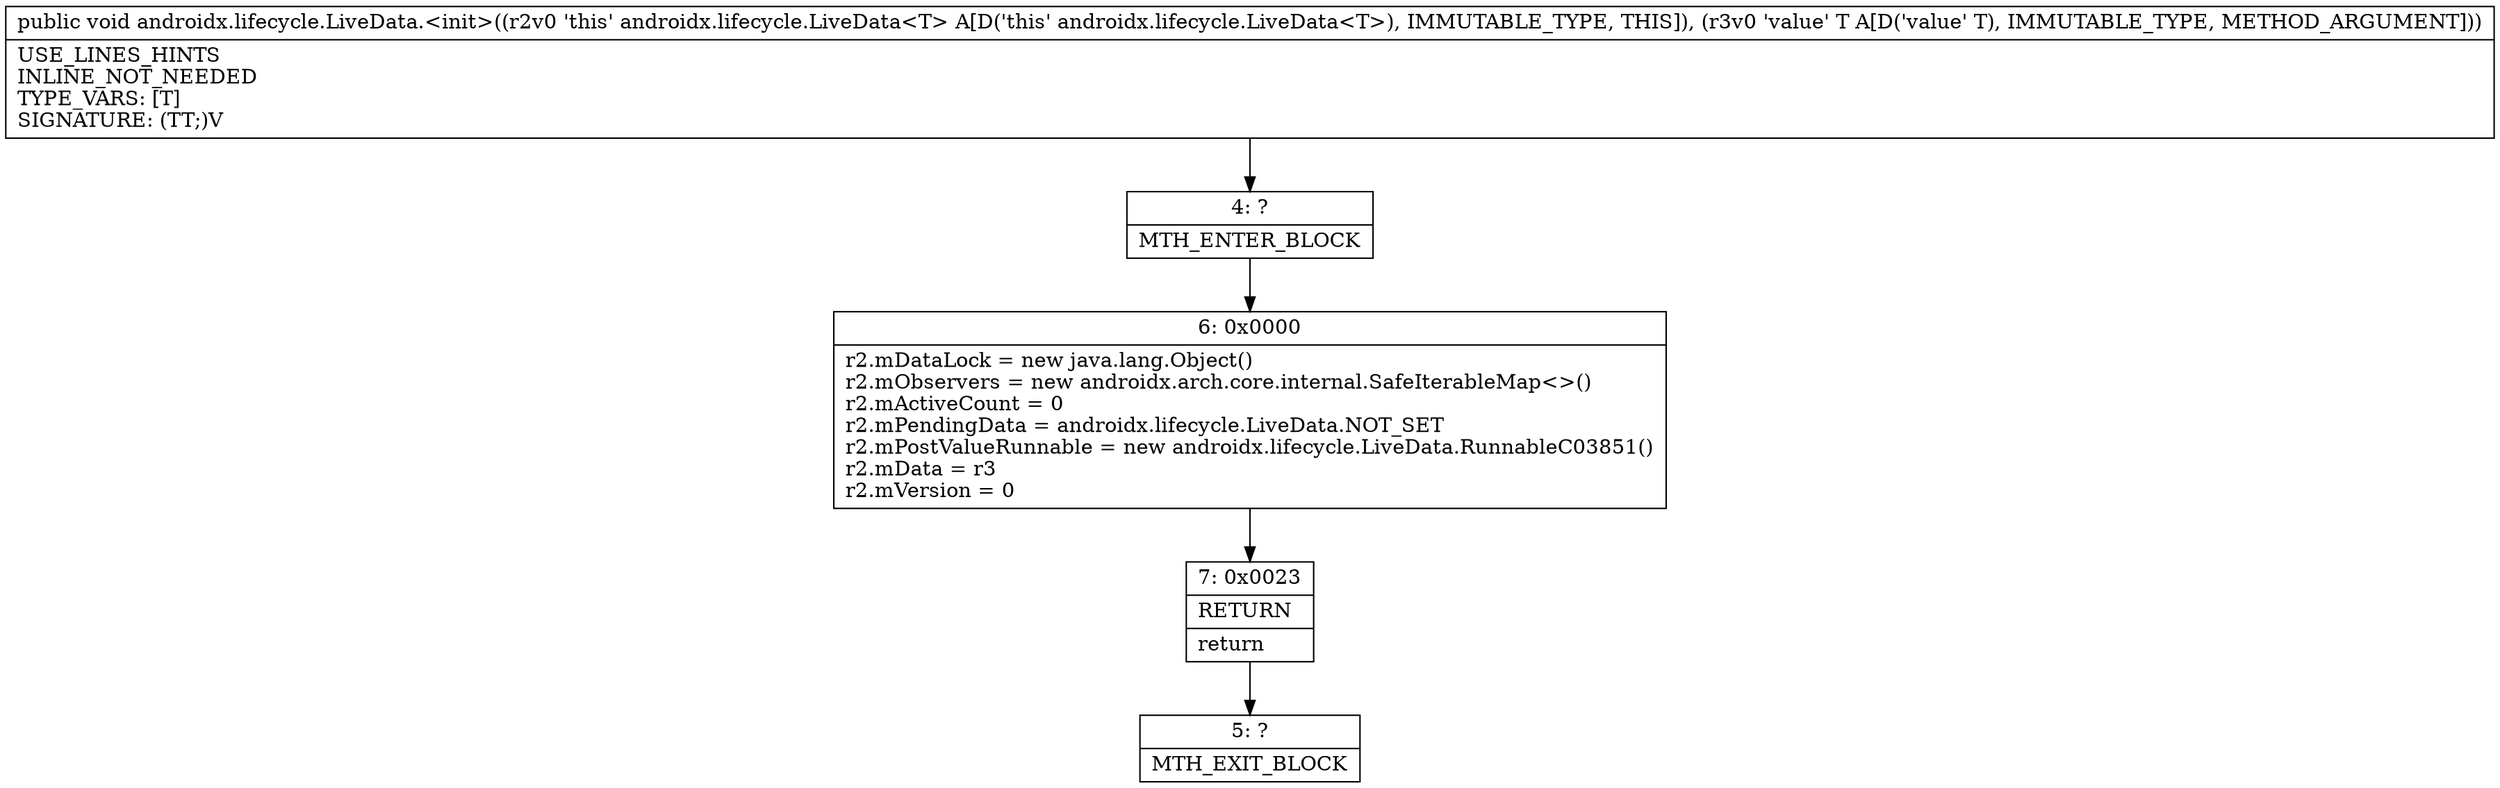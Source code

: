 digraph "CFG forandroidx.lifecycle.LiveData.\<init\>(Ljava\/lang\/Object;)V" {
Node_4 [shape=record,label="{4\:\ ?|MTH_ENTER_BLOCK\l}"];
Node_6 [shape=record,label="{6\:\ 0x0000|r2.mDataLock = new java.lang.Object()\lr2.mObservers = new androidx.arch.core.internal.SafeIterableMap\<\>()\lr2.mActiveCount = 0\lr2.mPendingData = androidx.lifecycle.LiveData.NOT_SET\lr2.mPostValueRunnable = new androidx.lifecycle.LiveData.RunnableC03851()\lr2.mData = r3\lr2.mVersion = 0\l}"];
Node_7 [shape=record,label="{7\:\ 0x0023|RETURN\l|return\l}"];
Node_5 [shape=record,label="{5\:\ ?|MTH_EXIT_BLOCK\l}"];
MethodNode[shape=record,label="{public void androidx.lifecycle.LiveData.\<init\>((r2v0 'this' androidx.lifecycle.LiveData\<T\> A[D('this' androidx.lifecycle.LiveData\<T\>), IMMUTABLE_TYPE, THIS]), (r3v0 'value' T A[D('value' T), IMMUTABLE_TYPE, METHOD_ARGUMENT]))  | USE_LINES_HINTS\lINLINE_NOT_NEEDED\lTYPE_VARS: [T]\lSIGNATURE: (TT;)V\l}"];
MethodNode -> Node_4;Node_4 -> Node_6;
Node_6 -> Node_7;
Node_7 -> Node_5;
}

